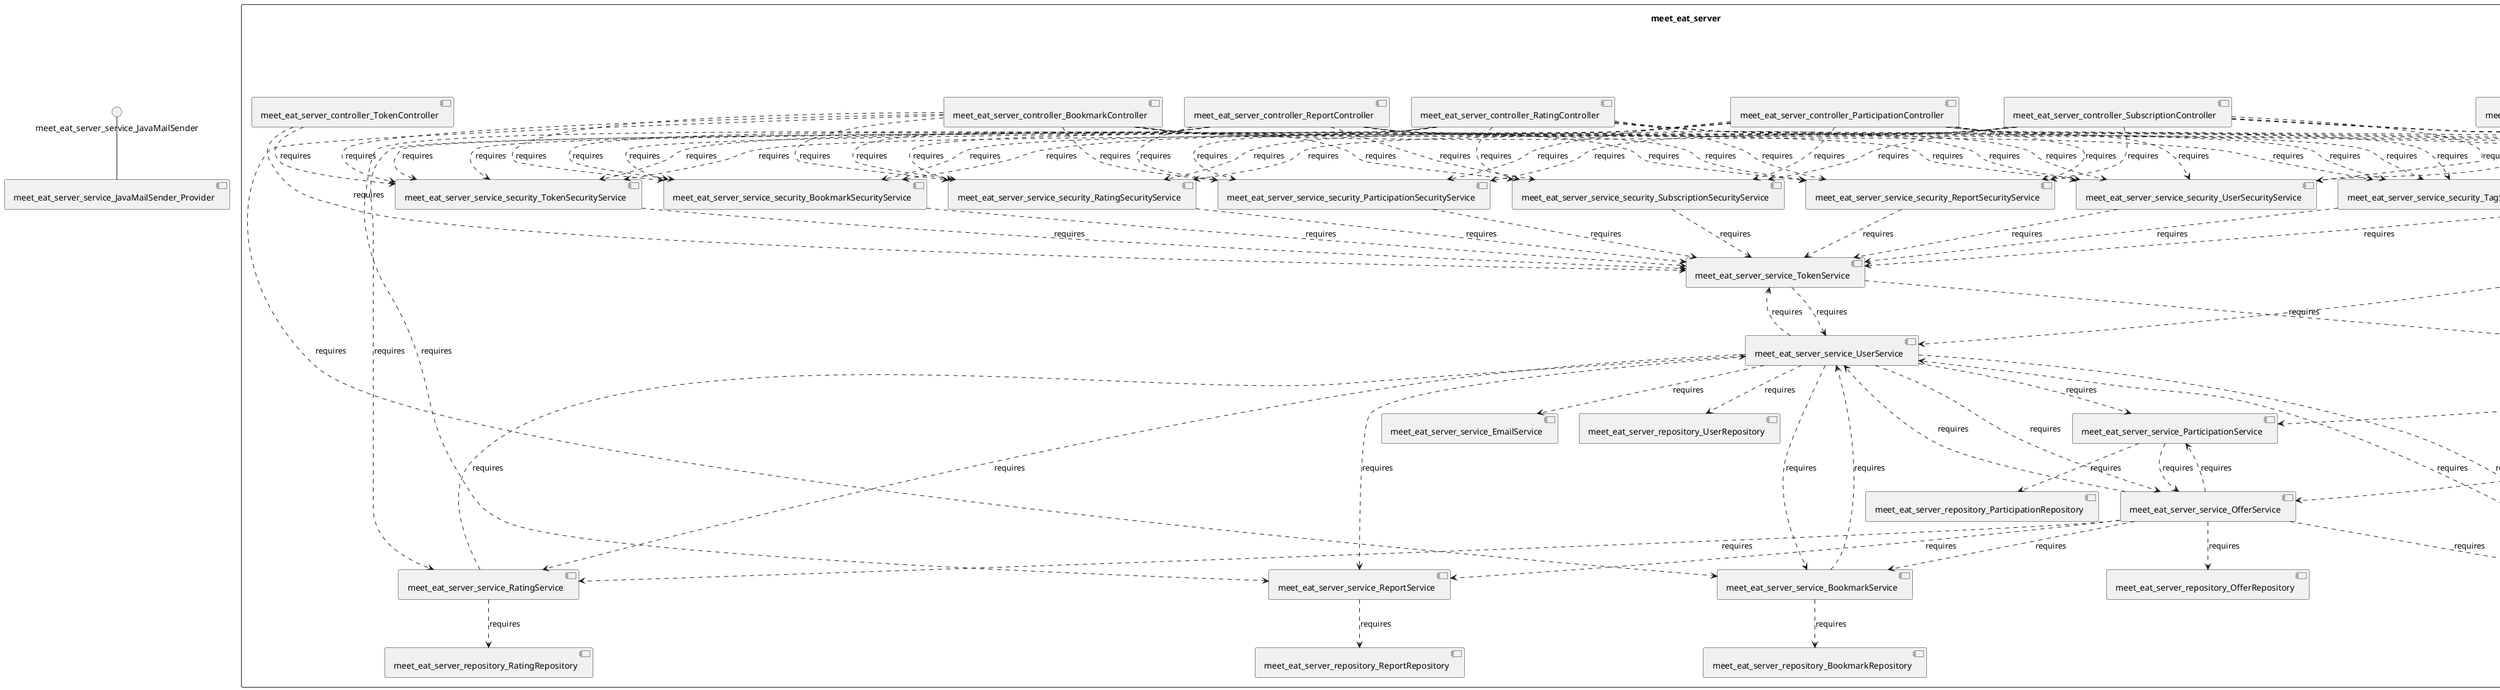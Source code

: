 @startuml
skinparam fixCircleLabelOverlapping true
skinparam componentStyle uml2
component "meet_eat_server\n\n\n\n\n\n" {
[meet_eat_server_controller_RatingController]
[meet_eat_server_service_TagService]
[meet_eat_server_repository_SubscriptionRepository]
[meet_eat_server_service_EmailService]
[meet_eat_server_controller_TagController]
[meet_eat_server_controller_ReportController]
[meet_eat_server_service_security_SubscriptionSecurityService]
[meet_eat_server_service_ParticipationService]
[meet_eat_server_repository_RatingRepository]
[meet_eat_server_service_security_BookmarkSecurityService]
[meet_eat_server_service_UserService]
[meet_eat_server_controller_UserController]
[meet_eat_server_service_security_TokenSecurityService]
[meet_eat_server_repository_UserRepository]
[meet_eat_server_controller_OfferController]
[meet_eat_server_service_SubscriptionService]
[meet_eat_server_service_ReportService]
[meet_eat_server_repository_TagRepository]
[meet_eat_server_service_security_UserSecurityService]
[meet_eat_server_service_security_OfferSecurityService]
[meet_eat_server_controller_BookmarkController]
[meet_eat_server_controller_ParticipationController]
[meet_eat_server_service_security_ReportSecurityService]
[meet_eat_server_repository_TokenRepository]
[meet_eat_server_controller_TokenController]
[meet_eat_server_service_RatingService]
[meet_eat_server_repository_BookmarkRepository]
[meet_eat_server_service_security_TagSecurityService]
[meet_eat_server_service_security_ParticipationSecurityService]
[meet_eat_server_service_TokenService]
[meet_eat_server_controller_SubscriptionController]
[meet_eat_server_service_OfferService]
[meet_eat_server_repository_OfferRepository]
[meet_eat_server_service_security_RatingSecurityService]
[meet_eat_server_repository_ParticipationRepository]
[meet_eat_server_repository_ReportRepository]
[meet_eat_server_service_BookmarkService]
[meet_eat_server_controller_ReportController]..>[meet_eat_server_service_security_BookmarkSecurityService] : requires
[meet_eat_server_controller_ReportController]..>[meet_eat_server_service_security_ReportSecurityService] : requires
[meet_eat_server_service_TokenService]..>[meet_eat_server_service_UserService] : requires
[meet_eat_server_controller_ParticipationController]..>[meet_eat_server_service_security_UserSecurityService] : requires
[meet_eat_server_controller_OfferController]..>[meet_eat_server_service_OfferService] : requires
[meet_eat_server_controller_RatingController]..>[meet_eat_server_service_security_SubscriptionSecurityService] : requires
[meet_eat_server_controller_ReportController]..>[meet_eat_server_service_security_SubscriptionSecurityService] : requires
[meet_eat_server_service_UserService]..>[meet_eat_server_service_OfferService] : requires
[meet_eat_server_controller_SubscriptionController]..>[meet_eat_server_service_security_TagSecurityService] : requires
[meet_eat_server_service_TagService]..>[meet_eat_server_repository_TagRepository] : requires
[meet_eat_server_service_OfferService]..>[meet_eat_server_service_ReportService] : requires
[meet_eat_server_controller_SubscriptionController]..>[meet_eat_server_service_SubscriptionService] : requires
[meet_eat_server_controller_ParticipationController]..>[meet_eat_server_service_ParticipationService] : requires
[meet_eat_server_controller_TagController]..>[meet_eat_server_service_security_TagSecurityService] : requires
[meet_eat_server_controller_RatingController]..>[meet_eat_server_service_security_ReportSecurityService] : requires
[meet_eat_server_controller_BookmarkController]..>[meet_eat_server_service_security_ParticipationSecurityService] : requires
[meet_eat_server_service_TokenService]..>[meet_eat_server_repository_TokenRepository] : requires
[meet_eat_server_service_security_TokenSecurityService]..>[meet_eat_server_service_TokenService] : requires
[meet_eat_server_controller_TokenController]..>[meet_eat_server_service_TokenService] : requires
[meet_eat_server_controller_TagController]..>[meet_eat_server_service_TagService] : requires
[meet_eat_server_service_OfferService]..>[meet_eat_server_service_UserService] : requires
[meet_eat_server_controller_ParticipationController]..>[meet_eat_server_service_security_BookmarkSecurityService] : requires
[meet_eat_server_controller_ParticipationController]..>[meet_eat_server_service_security_TokenSecurityService] : requires
[meet_eat_server_controller_ReportController]..>[meet_eat_server_service_security_TokenSecurityService] : requires
[meet_eat_server_service_BookmarkService]..>[meet_eat_server_repository_BookmarkRepository] : requires
[meet_eat_server_controller_ParticipationController]..>[meet_eat_server_service_security_RatingSecurityService] : requires
[meet_eat_server_service_security_UserSecurityService]..>[meet_eat_server_service_TokenService] : requires
[meet_eat_server_controller_SubscriptionController]..>[meet_eat_server_service_security_SubscriptionSecurityService] : requires
[meet_eat_server_service_UserService]..>[meet_eat_server_service_TokenService] : requires
[meet_eat_server_controller_RatingController]..>[meet_eat_server_service_security_TagSecurityService] : requires
[meet_eat_server_controller_SubscriptionController]..>[meet_eat_server_service_security_ParticipationSecurityService] : requires
[meet_eat_server_service_security_RatingSecurityService]..>[meet_eat_server_service_TokenService] : requires
[meet_eat_server_controller_SubscriptionController]..>[meet_eat_server_service_security_ReportSecurityService] : requires
[meet_eat_server_controller_RatingController]..>[meet_eat_server_service_security_UserSecurityService] : requires
[meet_eat_server_controller_RatingController]..>[meet_eat_server_service_security_ParticipationSecurityService] : requires
[meet_eat_server_service_ParticipationService]..>[meet_eat_server_repository_ParticipationRepository] : requires
[meet_eat_server_controller_SubscriptionController]..>[meet_eat_server_service_security_OfferSecurityService] : requires
[meet_eat_server_controller_ReportController]..>[meet_eat_server_service_security_UserSecurityService] : requires
[meet_eat_server_controller_BookmarkController]..>[meet_eat_server_service_security_RatingSecurityService] : requires
[meet_eat_server_service_UserService]..>[meet_eat_server_service_ParticipationService] : requires
[meet_eat_server_controller_ParticipationController]..>[meet_eat_server_service_security_ReportSecurityService] : requires
[meet_eat_server_service_ReportService]..>[meet_eat_server_repository_ReportRepository] : requires
[meet_eat_server_controller_ReportController]..>[meet_eat_server_service_security_TagSecurityService] : requires
[meet_eat_server_controller_ReportController]..>[meet_eat_server_service_security_RatingSecurityService] : requires
[meet_eat_server_controller_RatingController]..>[meet_eat_server_service_RatingService] : requires
[meet_eat_server_controller_BookmarkController]..>[meet_eat_server_service_security_BookmarkSecurityService] : requires
[meet_eat_server_service_security_ReportSecurityService]..>[meet_eat_server_service_TokenService] : requires
[meet_eat_server_controller_RatingController]..>[meet_eat_server_service_security_OfferSecurityService] : requires
[meet_eat_server_controller_BookmarkController]..>[meet_eat_server_service_security_TokenSecurityService] : requires
[meet_eat_server_service_SubscriptionService]..>[meet_eat_server_service_UserService] : requires
[meet_eat_server_controller_ParticipationController]..>[meet_eat_server_service_security_TagSecurityService] : requires
[meet_eat_server_service_security_TagSecurityService]..>[meet_eat_server_service_TokenService] : requires
[meet_eat_server_controller_SubscriptionController]..>[meet_eat_server_service_security_UserSecurityService] : requires
[meet_eat_server_service_UserService]..>[meet_eat_server_service_BookmarkService] : requires
[meet_eat_server_service_UserService]..>[meet_eat_server_service_RatingService] : requires
[meet_eat_server_service_UserService]..>[meet_eat_server_repository_UserRepository] : requires
[meet_eat_server_controller_ReportController]..>[meet_eat_server_service_security_OfferSecurityService] : requires
[meet_eat_server_controller_ParticipationController]..>[meet_eat_server_service_security_ParticipationSecurityService] : requires
[meet_eat_server_service_BookmarkService]..>[meet_eat_server_service_UserService] : requires
[meet_eat_server_service_UserService]..>[meet_eat_server_service_SubscriptionService] : requires
[meet_eat_server_controller_UserController]..>[meet_eat_server_service_security_UserSecurityService] : requires
[meet_eat_server_controller_BookmarkController]..>[meet_eat_server_service_security_UserSecurityService] : requires
[meet_eat_server_service_security_ParticipationSecurityService]..>[meet_eat_server_service_TokenService] : requires
[meet_eat_server_controller_RatingController]..>[meet_eat_server_service_security_RatingSecurityService] : requires
[meet_eat_server_controller_BookmarkController]..>[meet_eat_server_service_BookmarkService] : requires
[meet_eat_server_controller_ReportController]..>[meet_eat_server_service_ReportService] : requires
[meet_eat_server_controller_ParticipationController]..>[meet_eat_server_service_security_OfferSecurityService] : requires
[meet_eat_server_service_RatingService]..>[meet_eat_server_repository_RatingRepository] : requires
[meet_eat_server_service_OfferService]..>[meet_eat_server_service_RatingService] : requires
[meet_eat_server_controller_SubscriptionController]..>[meet_eat_server_service_security_RatingSecurityService] : requires
[meet_eat_server_service_security_BookmarkSecurityService]..>[meet_eat_server_service_TokenService] : requires
[meet_eat_server_service_OfferService]..>[meet_eat_server_service_SubscriptionService] : requires
[meet_eat_server_service_OfferService]..>[meet_eat_server_repository_OfferRepository] : requires
[meet_eat_server_service_ParticipationService]..>[meet_eat_server_service_OfferService] : requires
[meet_eat_server_controller_SubscriptionController]..>[meet_eat_server_service_security_TokenSecurityService] : requires
[meet_eat_server_controller_SubscriptionController]..>[meet_eat_server_service_security_BookmarkSecurityService] : requires
[meet_eat_server_controller_ParticipationController]..>[meet_eat_server_service_security_SubscriptionSecurityService] : requires
[meet_eat_server_controller_BookmarkController]..>[meet_eat_server_service_security_TagSecurityService] : requires
[meet_eat_server_service_RatingService]..>[meet_eat_server_service_UserService] : requires
[meet_eat_server_service_OfferService]..>[meet_eat_server_service_BookmarkService] : requires
[meet_eat_server_controller_TokenController]..>[meet_eat_server_service_security_TokenSecurityService] : requires
[meet_eat_server_controller_BookmarkController]..>[meet_eat_server_service_security_SubscriptionSecurityService] : requires
[meet_eat_server_controller_ReportController]..>[meet_eat_server_service_security_ParticipationSecurityService] : requires
[meet_eat_server_controller_UserController]..>[meet_eat_server_service_UserService] : requires
[meet_eat_server_service_UserService]..>[meet_eat_server_service_ReportService] : requires
[meet_eat_server_controller_BookmarkController]..>[meet_eat_server_service_security_ReportSecurityService] : requires
[meet_eat_server_service_security_OfferSecurityService]..>[meet_eat_server_service_TokenService] : requires
[meet_eat_server_controller_OfferController]..>[meet_eat_server_service_security_OfferSecurityService] : requires
[meet_eat_server_controller_RatingController]..>[meet_eat_server_service_security_BookmarkSecurityService] : requires
[meet_eat_server_service_UserService]..>[meet_eat_server_service_EmailService] : requires
[meet_eat_server_service_SubscriptionService]..>[meet_eat_server_repository_SubscriptionRepository] : requires
[meet_eat_server_controller_BookmarkController]..>[meet_eat_server_service_security_OfferSecurityService] : requires
[meet_eat_server_service_OfferService]..>[meet_eat_server_service_ParticipationService] : requires
[meet_eat_server_controller_RatingController]..>[meet_eat_server_service_security_TokenSecurityService] : requires
[meet_eat_server_service_security_SubscriptionSecurityService]..>[meet_eat_server_service_TokenService] : requires
}
interface "meet_eat_server_service_JavaMailSender" as interface.meet_eat_server_service_JavaMailSender
interface.meet_eat_server_service_JavaMailSender--[meet_eat_server_service_JavaMailSender_Provider]

@enduml
